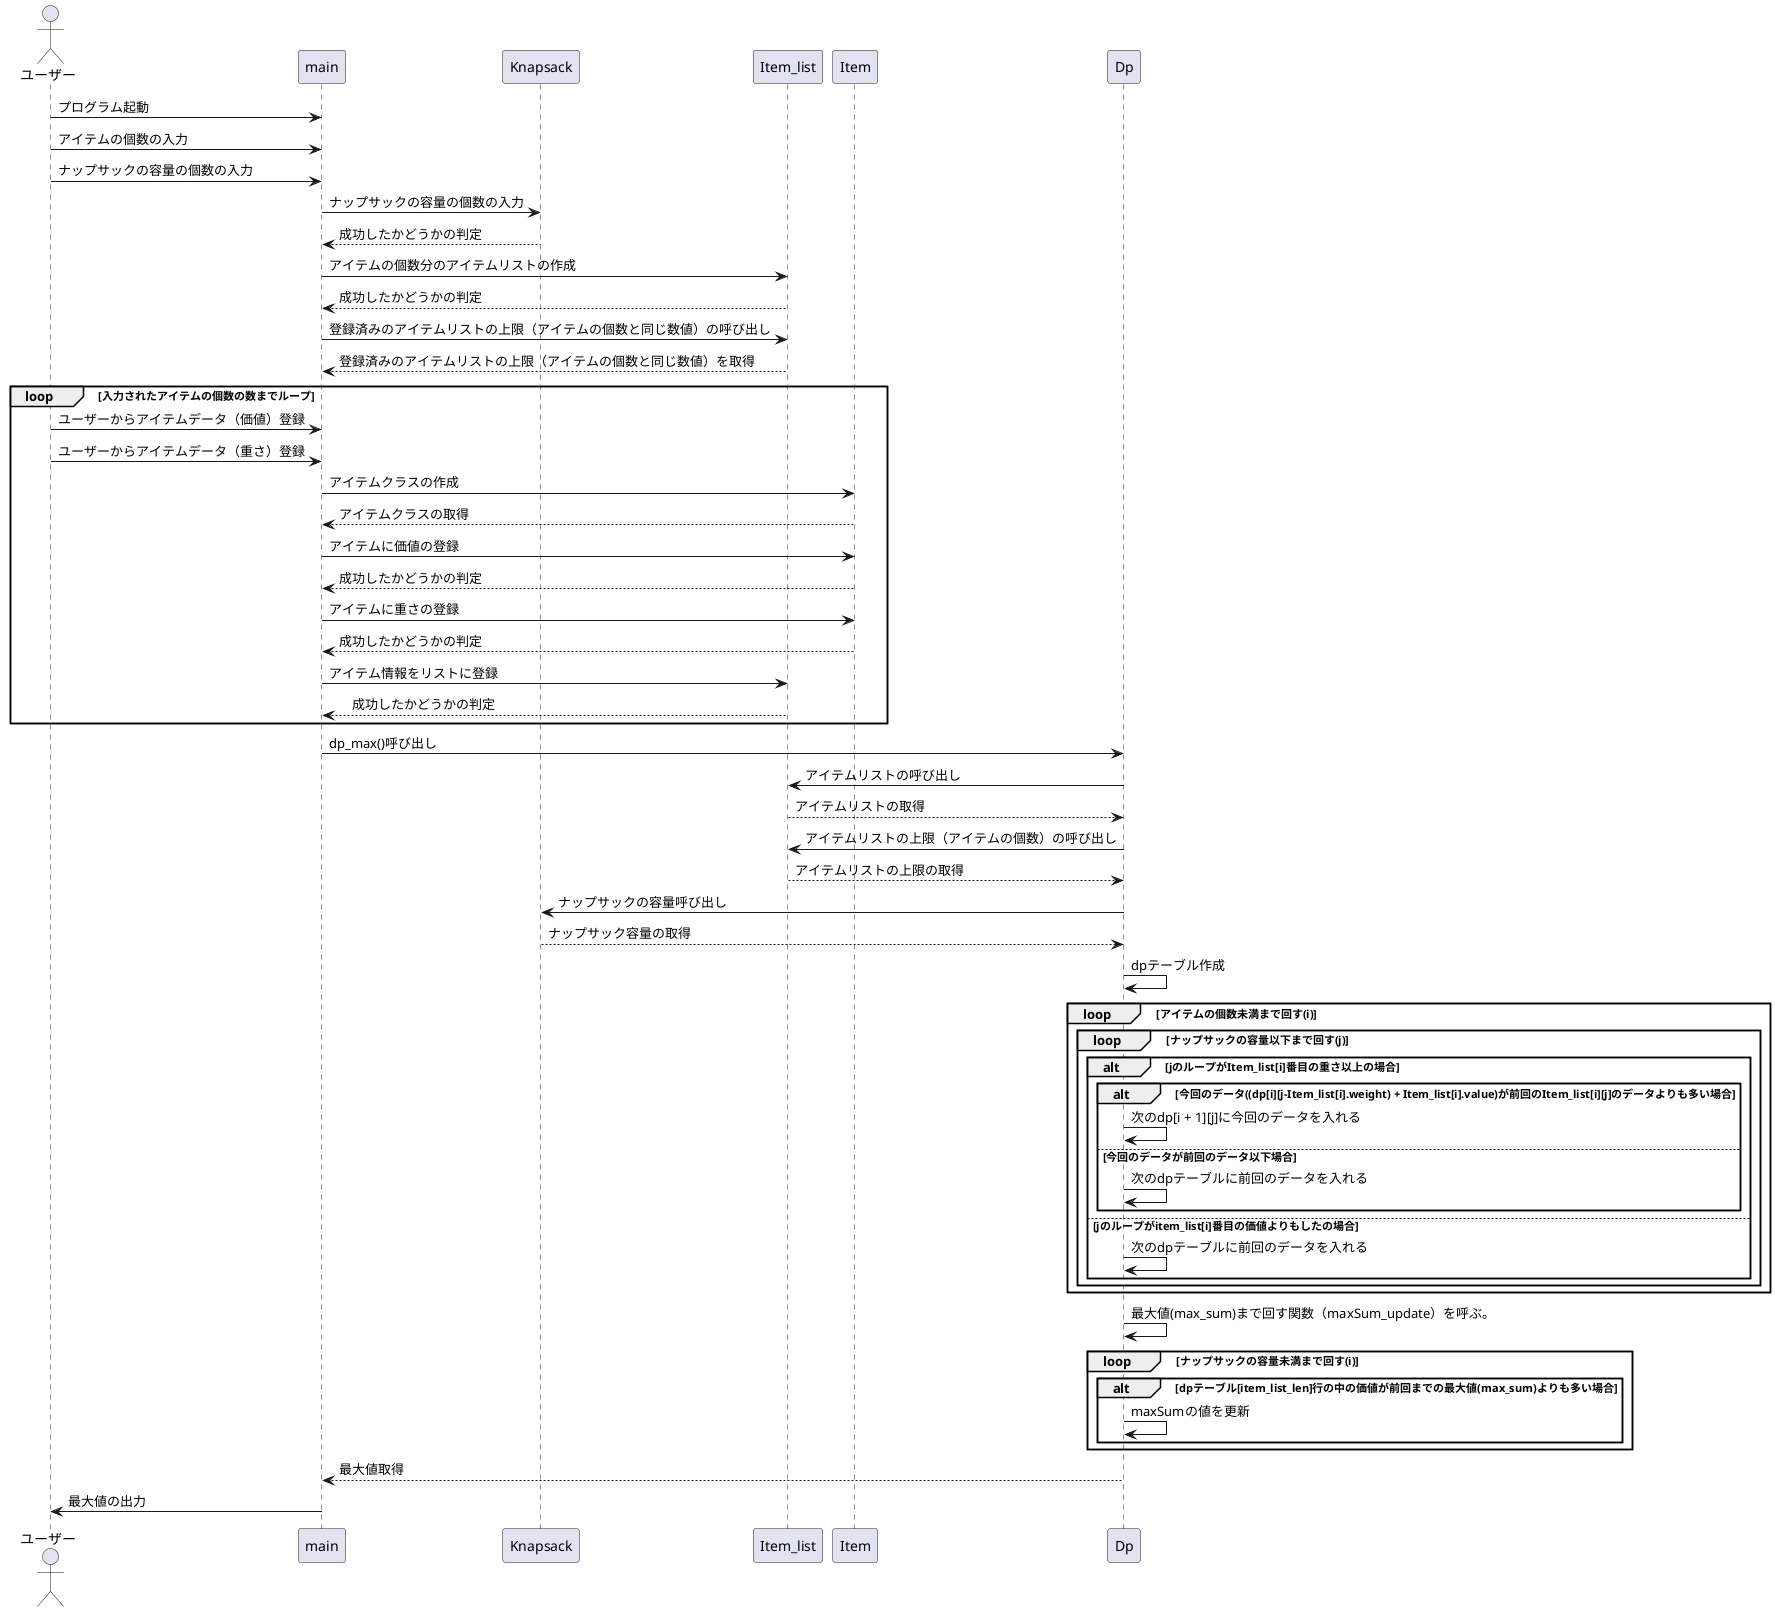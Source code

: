 @startuml シーケンス図

Actor "ユーザー" as User
User -> main: プログラム起動
User -> main:アイテムの個数の入力
User -> main:ナップサックの容量の個数の入力

main -> Knapsack:ナップサックの容量の個数の入力
main <-- Knapsack: 成功したかどうかの判定

main -> Item_list: アイテムの個数分のアイテムリストの作成
main <-- Item_list: 成功したかどうかの判定
main -> Item_list: 登録済みのアイテムリストの上限（アイテムの個数と同じ数値）の呼び出し
main <-- Item_list: 登録済みのアイテムリストの上限（アイテムの個数と同じ数値）を取得

loop 入力されたアイテムの個数の数までループ
    User -> main: ユーザーからアイテムデータ（価値）登録
    User -> main:ユーザーからアイテムデータ（重さ）登録
    main -> Item:アイテムクラスの作成
    main <-- Item:アイテムクラスの取得
    main -> Item: アイテムに価値の登録
    main <-- Item: 成功したかどうかの判定
    main -> Item: アイテムに重さの登録
    main <-- Item: 成功したかどうかの判定
    main -> Item_list: アイテム情報をリストに登録
    main <-- Item_list:　成功したかどうかの判定
end
main -> Dp: dp_max()呼び出し
Dp -> Item_list: アイテムリストの呼び出し
Dp <-- Item_list:アイテムリストの取得 
Dp -> Item_list: アイテムリストの上限（アイテムの個数）の呼び出し
Dp <-- Item_list: アイテムリストの上限の取得
Dp -> Knapsack:ナップサックの容量呼び出し
Knapsack --> Dp: ナップサック容量の取得

Dp -> Dp: dpテーブル作成

loop アイテムの個数未満まで回す(i)
    loop ナップサックの容量以下まで回す(j)
        alt jのループがItem_list[i]番目の重さ以上の場合            
            alt 今回のデータ((dp[i][j-Item_list[i].weight) + Item_list[i].value)が前回のItem_list[i][j]のデータよりも多い場合
                Dp -> Dp:次のdp[i + 1][j]に今回のデータを入れる
            else 今回のデータが前回のデータ以下場合
                Dp -> Dp:次のdpテーブルに前回のデータを入れる
            end
        else jのループがitem_list[i]番目の価値よりもしたの場合
            Dp -> Dp:次のdpテーブルに前回のデータを入れる
        end
    end
end

Dp -> Dp: 最大値(max_sum)まで回す関数（maxSum_update）を呼ぶ。

loop ナップサックの容量未満まで回す(i)
    alt dpテーブル[item_list_len]行の中の価値が前回までの最大値(max_sum)よりも多い場合
        Dp -> Dp: maxSumの値を更新
    end
end

main <-- Dp: 最大値取得
main -> User: 最大値の出力

@enduml